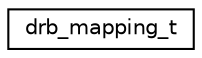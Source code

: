 digraph "Graphical Class Hierarchy"
{
 // LATEX_PDF_SIZE
  edge [fontname="Helvetica",fontsize="10",labelfontname="Helvetica",labelfontsize="10"];
  node [fontname="Helvetica",fontsize="10",shape=record];
  rankdir="LR";
  Node0 [label="drb_mapping_t",height=0.2,width=0.4,color="black", fillcolor="white", style="filled",URL="$structdrb__mapping__t.html",tooltip=" "];
}
